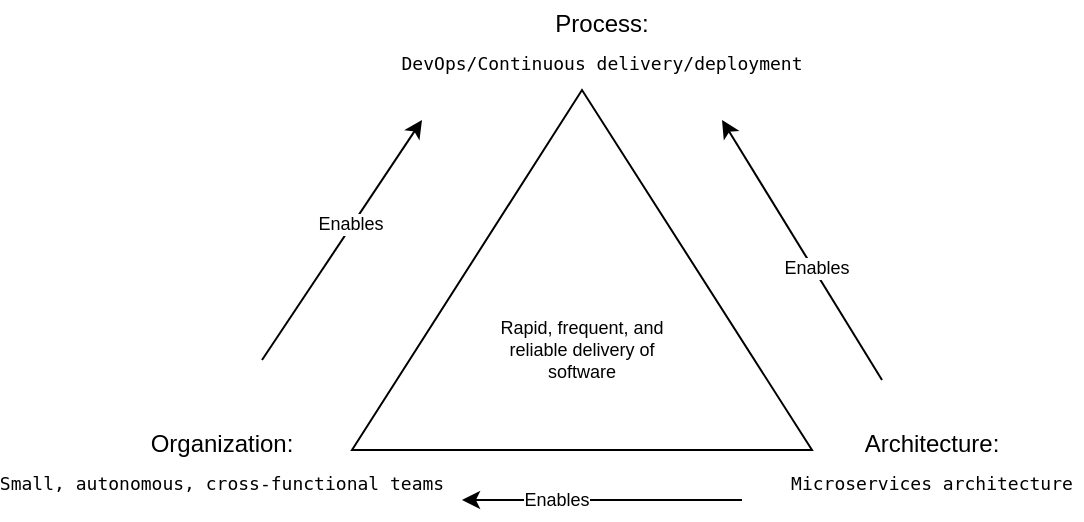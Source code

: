 <mxfile version="16.3.0" type="device"><diagram id="569XgTBhrGAu6y2KnHl8" name="Page-1"><mxGraphModel dx="1527" dy="359" grid="1" gridSize="10" guides="1" tooltips="1" connect="1" arrows="1" fold="1" page="1" pageScale="1" pageWidth="850" pageHeight="1100" math="0" shadow="0"><root><mxCell id="0"/><mxCell id="1" parent="0"/><mxCell id="wCw5WxeYlChVl3hUP8mw-1" value="" style="triangle;whiteSpace=wrap;html=1;rotation=-90;" vertex="1" parent="1"><mxGeometry x="110" y="50" width="180" height="230" as="geometry"/></mxCell><mxCell id="wCw5WxeYlChVl3hUP8mw-2" value="&lt;p style=&quot;line-height: 0&quot;&gt;Process:&lt;br&gt;&lt;/p&gt;&lt;pre&gt;&lt;font style=&quot;font-size: 9px&quot;&gt;DevOps/Continuous delivery/deployment&lt;/font&gt;&lt;/pre&gt;&lt;p&gt;&lt;/p&gt;" style="text;html=1;strokeColor=none;fillColor=none;align=center;verticalAlign=middle;whiteSpace=wrap;rounded=0;" vertex="1" parent="1"><mxGeometry x="110" y="30" width="200" height="50" as="geometry"/></mxCell><mxCell id="wCw5WxeYlChVl3hUP8mw-3" value="&lt;p style=&quot;line-height: 0&quot;&gt;Architecture:&lt;br&gt;&lt;/p&gt;&lt;pre&gt;&lt;font style=&quot;font-size: 9px&quot;&gt;Microservices architecture&lt;/font&gt;&lt;/pre&gt;&lt;p&gt;&lt;/p&gt;" style="text;html=1;strokeColor=none;fillColor=none;align=center;verticalAlign=middle;whiteSpace=wrap;rounded=0;" vertex="1" parent="1"><mxGeometry x="300" y="240" width="150" height="50" as="geometry"/></mxCell><mxCell id="wCw5WxeYlChVl3hUP8mw-4" value="&lt;p style=&quot;line-height: 0&quot;&gt;Organization:&lt;br&gt;&lt;/p&gt;&lt;pre&gt;&lt;font style=&quot;font-size: 9px&quot;&gt;Small, autonomous, cross-functional teams&lt;/font&gt;&lt;/pre&gt;&lt;p&gt;&lt;/p&gt;" style="text;html=1;strokeColor=none;fillColor=none;align=center;verticalAlign=middle;whiteSpace=wrap;rounded=0;" vertex="1" parent="1"><mxGeometry x="-60" y="245" width="160" height="40" as="geometry"/></mxCell><mxCell id="wCw5WxeYlChVl3hUP8mw-5" value="" style="endArrow=classic;html=1;rounded=0;fontSize=9;" edge="1" parent="1"><mxGeometry width="50" height="50" relative="1" as="geometry"><mxPoint x="40" y="210" as="sourcePoint"/><mxPoint x="120" y="90" as="targetPoint"/></mxGeometry></mxCell><mxCell id="wCw5WxeYlChVl3hUP8mw-14" value="Enables" style="edgeLabel;html=1;align=center;verticalAlign=middle;resizable=0;points=[];fontSize=9;" vertex="1" connectable="0" parent="wCw5WxeYlChVl3hUP8mw-5"><mxGeometry x="0.123" y="1" relative="1" as="geometry"><mxPoint as="offset"/></mxGeometry></mxCell><mxCell id="wCw5WxeYlChVl3hUP8mw-6" value="" style="endArrow=classic;html=1;rounded=0;fontSize=9;" edge="1" parent="1"><mxGeometry width="50" height="50" relative="1" as="geometry"><mxPoint x="350" y="220" as="sourcePoint"/><mxPoint x="270" y="90" as="targetPoint"/></mxGeometry></mxCell><mxCell id="wCw5WxeYlChVl3hUP8mw-13" value="Enables" style="edgeLabel;html=1;align=center;verticalAlign=middle;resizable=0;points=[];fontSize=9;" vertex="1" connectable="0" parent="wCw5WxeYlChVl3hUP8mw-6"><mxGeometry x="-0.148" y="-1" relative="1" as="geometry"><mxPoint as="offset"/></mxGeometry></mxCell><mxCell id="wCw5WxeYlChVl3hUP8mw-7" value="" style="endArrow=none;html=1;rounded=0;fontSize=9;startArrow=classic;startFill=1;endFill=0;" edge="1" parent="1"><mxGeometry width="50" height="50" relative="1" as="geometry"><mxPoint x="140" y="280" as="sourcePoint"/><mxPoint x="280" y="280" as="targetPoint"/></mxGeometry></mxCell><mxCell id="wCw5WxeYlChVl3hUP8mw-12" value="Enables" style="edgeLabel;html=1;align=center;verticalAlign=middle;resizable=0;points=[];fontSize=9;" vertex="1" connectable="0" parent="wCw5WxeYlChVl3hUP8mw-7"><mxGeometry x="-0.331" relative="1" as="geometry"><mxPoint as="offset"/></mxGeometry></mxCell><mxCell id="wCw5WxeYlChVl3hUP8mw-11" value="Rapid, frequent, and reliable delivery of software" style="text;html=1;strokeColor=none;fillColor=none;align=center;verticalAlign=middle;whiteSpace=wrap;rounded=0;fontSize=9;" vertex="1" parent="1"><mxGeometry x="155" y="170" width="90" height="70" as="geometry"/></mxCell></root></mxGraphModel></diagram></mxfile>